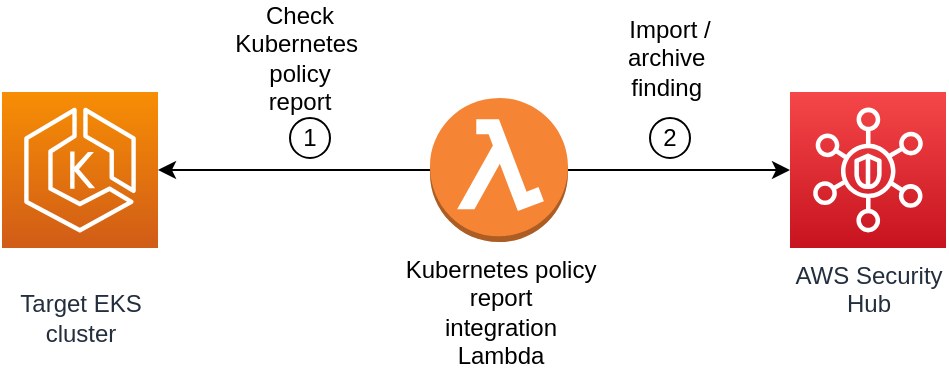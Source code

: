 <mxfile version="23.1.5" type="device">
  <diagram id="pwLb_V2rpPRWv1hu3lNa" name="Page-1">
    <mxGraphModel dx="1026" dy="658" grid="1" gridSize="10" guides="1" tooltips="1" connect="1" arrows="1" fold="1" page="1" pageScale="1" pageWidth="827" pageHeight="1169" math="0" shadow="0">
      <root>
        <mxCell id="0" />
        <mxCell id="1" parent="0" />
        <mxCell id="aLRLjEBRr_nNXpBR3Vck-4" style="edgeStyle=orthogonalEdgeStyle;rounded=0;orthogonalLoop=1;jettySize=auto;html=1;" parent="1" source="aLRLjEBRr_nNXpBR3Vck-1" target="aLRLjEBRr_nNXpBR3Vck-2" edge="1">
          <mxGeometry relative="1" as="geometry" />
        </mxCell>
        <mxCell id="aLRLjEBRr_nNXpBR3Vck-6" style="edgeStyle=orthogonalEdgeStyle;rounded=0;orthogonalLoop=1;jettySize=auto;html=1;" parent="1" source="aLRLjEBRr_nNXpBR3Vck-1" target="aLRLjEBRr_nNXpBR3Vck-3" edge="1">
          <mxGeometry relative="1" as="geometry" />
        </mxCell>
        <mxCell id="aLRLjEBRr_nNXpBR3Vck-1" value="Kubernetes policy&lt;br&gt;report&lt;br&gt;integration&lt;br&gt;Lambda" style="outlineConnect=0;dashed=0;verticalLabelPosition=bottom;verticalAlign=top;align=center;html=1;shape=mxgraph.aws3.lambda_function;fillColor=#F58534;gradientColor=none;" parent="1" vertex="1">
          <mxGeometry x="334" y="280" width="69" height="72" as="geometry" />
        </mxCell>
        <mxCell id="aLRLjEBRr_nNXpBR3Vck-2" value="&lt;br&gt;Target EKS&lt;br&gt;cluster" style="points=[[0,0,0],[0.25,0,0],[0.5,0,0],[0.75,0,0],[1,0,0],[0,1,0],[0.25,1,0],[0.5,1,0],[0.75,1,0],[1,1,0],[0,0.25,0],[0,0.5,0],[0,0.75,0],[1,0.25,0],[1,0.5,0],[1,0.75,0]];outlineConnect=0;fontColor=#232F3E;gradientColor=#F78E04;gradientDirection=north;fillColor=#D05C17;strokeColor=#ffffff;dashed=0;verticalLabelPosition=bottom;verticalAlign=top;align=center;html=1;fontSize=12;fontStyle=0;aspect=fixed;shape=mxgraph.aws4.resourceIcon;resIcon=mxgraph.aws4.eks;" parent="1" vertex="1">
          <mxGeometry x="120" y="277" width="78" height="78" as="geometry" />
        </mxCell>
        <mxCell id="aLRLjEBRr_nNXpBR3Vck-3" value="AWS Security&lt;br&gt;Hub" style="points=[[0,0,0],[0.25,0,0],[0.5,0,0],[0.75,0,0],[1,0,0],[0,1,0],[0.25,1,0],[0.5,1,0],[0.75,1,0],[1,1,0],[0,0.25,0],[0,0.5,0],[0,0.75,0],[1,0.25,0],[1,0.5,0],[1,0.75,0]];outlineConnect=0;fontColor=#232F3E;gradientColor=#F54749;gradientDirection=north;fillColor=#C7131F;strokeColor=#ffffff;dashed=0;verticalLabelPosition=bottom;verticalAlign=top;align=center;html=1;fontSize=12;fontStyle=0;aspect=fixed;shape=mxgraph.aws4.resourceIcon;resIcon=mxgraph.aws4.security_hub;" parent="1" vertex="1">
          <mxGeometry x="514" y="277" width="78" height="78" as="geometry" />
        </mxCell>
        <mxCell id="aLRLjEBRr_nNXpBR3Vck-5" value="1" style="ellipse;whiteSpace=wrap;html=1;" parent="1" vertex="1">
          <mxGeometry x="264" y="290" width="20" height="20" as="geometry" />
        </mxCell>
        <mxCell id="aLRLjEBRr_nNXpBR3Vck-8" value="2" style="ellipse;whiteSpace=wrap;html=1;" parent="1" vertex="1">
          <mxGeometry x="444" y="290" width="20" height="20" as="geometry" />
        </mxCell>
        <mxCell id="aLRLjEBRr_nNXpBR3Vck-9" value="Check Kubernetes&amp;nbsp;&lt;br&gt;policy&lt;br&gt;report" style="text;html=1;strokeColor=none;fillColor=none;align=center;verticalAlign=middle;whiteSpace=wrap;rounded=0;" parent="1" vertex="1">
          <mxGeometry x="244" y="250" width="50" height="20" as="geometry" />
        </mxCell>
        <mxCell id="aLRLjEBRr_nNXpBR3Vck-10" value="Import / archive&amp;nbsp; finding&amp;nbsp;" style="text;html=1;strokeColor=none;fillColor=none;align=center;verticalAlign=middle;whiteSpace=wrap;rounded=0;" parent="1" vertex="1">
          <mxGeometry x="429" y="250" width="50" height="20" as="geometry" />
        </mxCell>
      </root>
    </mxGraphModel>
  </diagram>
</mxfile>
